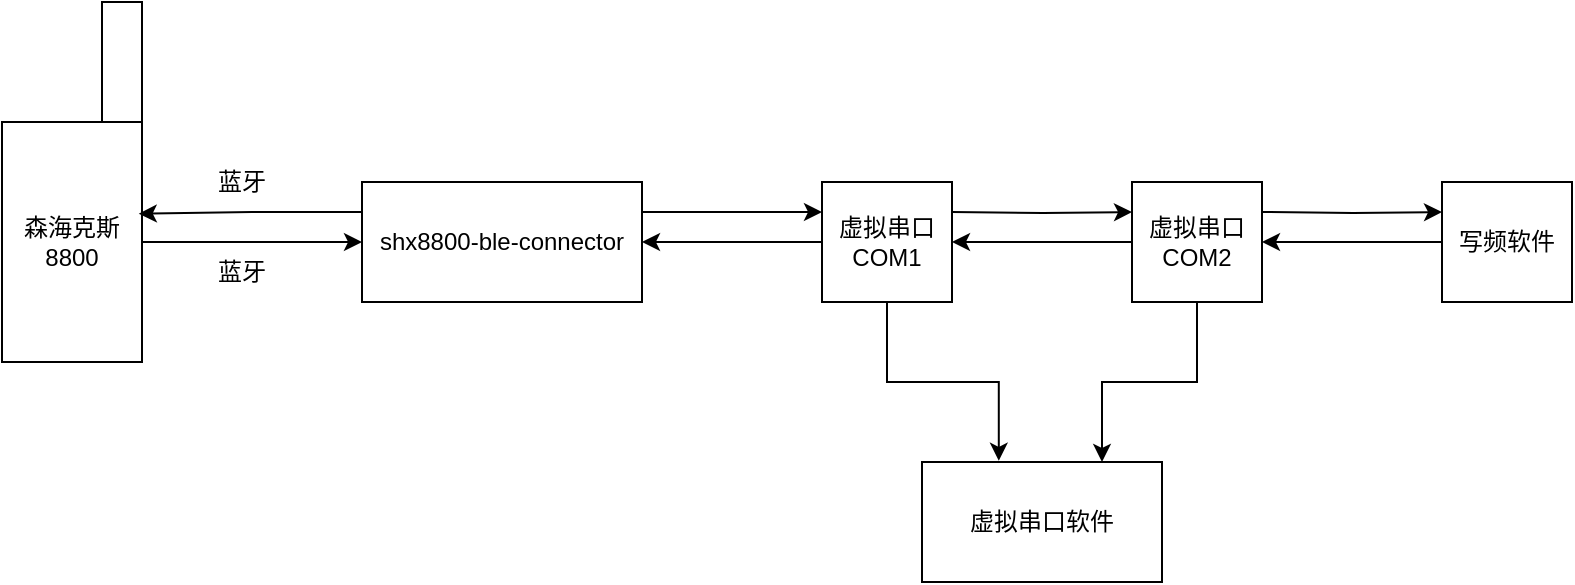 <mxfile version="21.3.8" type="device">
  <diagram name="Page-1" id="Dv_1YO9imqv8WfVGhUmW">
    <mxGraphModel dx="1050" dy="619" grid="1" gridSize="10" guides="1" tooltips="1" connect="1" arrows="1" fold="1" page="1" pageScale="1" pageWidth="850" pageHeight="1100" math="0" shadow="0">
      <root>
        <mxCell id="0" />
        <mxCell id="1" parent="0" />
        <mxCell id="arBywoZKhb5IQ-BbMRVc-5" value="" style="group" vertex="1" connectable="0" parent="1">
          <mxGeometry x="30" y="180" width="70" height="180" as="geometry" />
        </mxCell>
        <mxCell id="arBywoZKhb5IQ-BbMRVc-3" value="" style="rounded=0;whiteSpace=wrap;html=1;" vertex="1" parent="arBywoZKhb5IQ-BbMRVc-5">
          <mxGeometry y="60" width="70" height="120" as="geometry" />
        </mxCell>
        <mxCell id="arBywoZKhb5IQ-BbMRVc-4" value="" style="rounded=0;whiteSpace=wrap;html=1;" vertex="1" parent="arBywoZKhb5IQ-BbMRVc-5">
          <mxGeometry x="50" width="20" height="60" as="geometry" />
        </mxCell>
        <mxCell id="arBywoZKhb5IQ-BbMRVc-6" value="森海克斯8800" style="text;html=1;strokeColor=none;fillColor=none;align=center;verticalAlign=middle;whiteSpace=wrap;rounded=0;" vertex="1" parent="arBywoZKhb5IQ-BbMRVc-5">
          <mxGeometry x="5" y="105" width="60" height="30" as="geometry" />
        </mxCell>
        <mxCell id="arBywoZKhb5IQ-BbMRVc-7" value="" style="endArrow=classic;html=1;rounded=0;exitX=1;exitY=0.5;exitDx=0;exitDy=0;" edge="1" parent="1" source="arBywoZKhb5IQ-BbMRVc-3">
          <mxGeometry width="50" height="50" relative="1" as="geometry">
            <mxPoint x="110" y="300" as="sourcePoint" />
            <mxPoint x="210" y="300" as="targetPoint" />
          </mxGeometry>
        </mxCell>
        <mxCell id="arBywoZKhb5IQ-BbMRVc-8" value="蓝牙" style="text;html=1;strokeColor=none;fillColor=none;align=center;verticalAlign=middle;whiteSpace=wrap;rounded=0;" vertex="1" parent="1">
          <mxGeometry x="120" y="300" width="60" height="30" as="geometry" />
        </mxCell>
        <mxCell id="arBywoZKhb5IQ-BbMRVc-10" style="edgeStyle=orthogonalEdgeStyle;rounded=0;orthogonalLoop=1;jettySize=auto;html=1;exitX=0;exitY=0.25;exitDx=0;exitDy=0;entryX=0.977;entryY=0.382;entryDx=0;entryDy=0;entryPerimeter=0;" edge="1" parent="1" source="arBywoZKhb5IQ-BbMRVc-9" target="arBywoZKhb5IQ-BbMRVc-3">
          <mxGeometry relative="1" as="geometry" />
        </mxCell>
        <mxCell id="arBywoZKhb5IQ-BbMRVc-13" style="edgeStyle=orthogonalEdgeStyle;rounded=0;orthogonalLoop=1;jettySize=auto;html=1;exitX=1;exitY=0.25;exitDx=0;exitDy=0;entryX=0;entryY=0.25;entryDx=0;entryDy=0;" edge="1" parent="1" source="arBywoZKhb5IQ-BbMRVc-9" target="arBywoZKhb5IQ-BbMRVc-12">
          <mxGeometry relative="1" as="geometry" />
        </mxCell>
        <mxCell id="arBywoZKhb5IQ-BbMRVc-9" value="shx8800-ble-connector" style="rounded=0;whiteSpace=wrap;html=1;" vertex="1" parent="1">
          <mxGeometry x="210" y="270" width="140" height="60" as="geometry" />
        </mxCell>
        <mxCell id="arBywoZKhb5IQ-BbMRVc-11" value="蓝牙" style="text;html=1;strokeColor=none;fillColor=none;align=center;verticalAlign=middle;whiteSpace=wrap;rounded=0;" vertex="1" parent="1">
          <mxGeometry x="120" y="255" width="60" height="30" as="geometry" />
        </mxCell>
        <mxCell id="arBywoZKhb5IQ-BbMRVc-14" style="edgeStyle=orthogonalEdgeStyle;rounded=0;orthogonalLoop=1;jettySize=auto;html=1;exitX=0;exitY=0.5;exitDx=0;exitDy=0;entryX=1;entryY=0.5;entryDx=0;entryDy=0;" edge="1" parent="1" source="arBywoZKhb5IQ-BbMRVc-12" target="arBywoZKhb5IQ-BbMRVc-9">
          <mxGeometry relative="1" as="geometry" />
        </mxCell>
        <mxCell id="arBywoZKhb5IQ-BbMRVc-22" style="edgeStyle=orthogonalEdgeStyle;rounded=0;orthogonalLoop=1;jettySize=auto;html=1;exitX=0.5;exitY=1;exitDx=0;exitDy=0;entryX=0.32;entryY=-0.01;entryDx=0;entryDy=0;entryPerimeter=0;" edge="1" parent="1" source="arBywoZKhb5IQ-BbMRVc-12" target="arBywoZKhb5IQ-BbMRVc-21">
          <mxGeometry relative="1" as="geometry" />
        </mxCell>
        <mxCell id="arBywoZKhb5IQ-BbMRVc-12" value="虚拟串口COM1" style="rounded=0;whiteSpace=wrap;html=1;" vertex="1" parent="1">
          <mxGeometry x="440" y="270" width="65" height="60" as="geometry" />
        </mxCell>
        <mxCell id="arBywoZKhb5IQ-BbMRVc-15" style="edgeStyle=orthogonalEdgeStyle;rounded=0;orthogonalLoop=1;jettySize=auto;html=1;exitX=1;exitY=0.25;exitDx=0;exitDy=0;entryX=0;entryY=0.25;entryDx=0;entryDy=0;" edge="1" parent="1" target="arBywoZKhb5IQ-BbMRVc-17">
          <mxGeometry relative="1" as="geometry">
            <mxPoint x="505" y="285" as="sourcePoint" />
          </mxGeometry>
        </mxCell>
        <mxCell id="arBywoZKhb5IQ-BbMRVc-16" style="edgeStyle=orthogonalEdgeStyle;rounded=0;orthogonalLoop=1;jettySize=auto;html=1;exitX=0;exitY=0.5;exitDx=0;exitDy=0;entryX=1;entryY=0.5;entryDx=0;entryDy=0;" edge="1" parent="1" source="arBywoZKhb5IQ-BbMRVc-17">
          <mxGeometry relative="1" as="geometry">
            <mxPoint x="505" y="300" as="targetPoint" />
          </mxGeometry>
        </mxCell>
        <mxCell id="arBywoZKhb5IQ-BbMRVc-24" style="edgeStyle=orthogonalEdgeStyle;rounded=0;orthogonalLoop=1;jettySize=auto;html=1;exitX=0.5;exitY=1;exitDx=0;exitDy=0;entryX=0.75;entryY=0;entryDx=0;entryDy=0;" edge="1" parent="1" source="arBywoZKhb5IQ-BbMRVc-17" target="arBywoZKhb5IQ-BbMRVc-21">
          <mxGeometry relative="1" as="geometry" />
        </mxCell>
        <mxCell id="arBywoZKhb5IQ-BbMRVc-17" value="虚拟串口COM2" style="rounded=0;whiteSpace=wrap;html=1;" vertex="1" parent="1">
          <mxGeometry x="595" y="270" width="65" height="60" as="geometry" />
        </mxCell>
        <mxCell id="arBywoZKhb5IQ-BbMRVc-18" style="edgeStyle=orthogonalEdgeStyle;rounded=0;orthogonalLoop=1;jettySize=auto;html=1;exitX=1;exitY=0.25;exitDx=0;exitDy=0;entryX=0;entryY=0.25;entryDx=0;entryDy=0;" edge="1" parent="1" target="arBywoZKhb5IQ-BbMRVc-20">
          <mxGeometry relative="1" as="geometry">
            <mxPoint x="660" y="285" as="sourcePoint" />
          </mxGeometry>
        </mxCell>
        <mxCell id="arBywoZKhb5IQ-BbMRVc-19" style="edgeStyle=orthogonalEdgeStyle;rounded=0;orthogonalLoop=1;jettySize=auto;html=1;exitX=0;exitY=0.5;exitDx=0;exitDy=0;entryX=1;entryY=0.5;entryDx=0;entryDy=0;" edge="1" parent="1" source="arBywoZKhb5IQ-BbMRVc-20">
          <mxGeometry relative="1" as="geometry">
            <mxPoint x="660" y="300" as="targetPoint" />
          </mxGeometry>
        </mxCell>
        <mxCell id="arBywoZKhb5IQ-BbMRVc-20" value="写频软件" style="rounded=0;whiteSpace=wrap;html=1;" vertex="1" parent="1">
          <mxGeometry x="750" y="270" width="65" height="60" as="geometry" />
        </mxCell>
        <mxCell id="arBywoZKhb5IQ-BbMRVc-21" value="虚拟串口软件" style="rounded=0;whiteSpace=wrap;html=1;" vertex="1" parent="1">
          <mxGeometry x="490" y="410" width="120" height="60" as="geometry" />
        </mxCell>
      </root>
    </mxGraphModel>
  </diagram>
</mxfile>
